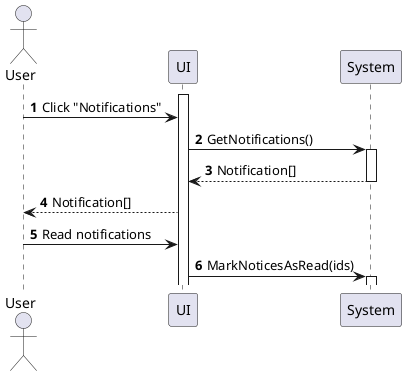 @startuml my-notification-view
autonumber

actor "User" as a
participant UI as f
participant System as b

activate f
a -> f : Click "Notifications"
f -> b : GetNotifications()
activate b
return Notification[]
f --> a : Notification[]

a -> f : Read notifications
f -> b : MarkNoticesAsRead(ids)
activate b
@enduml
